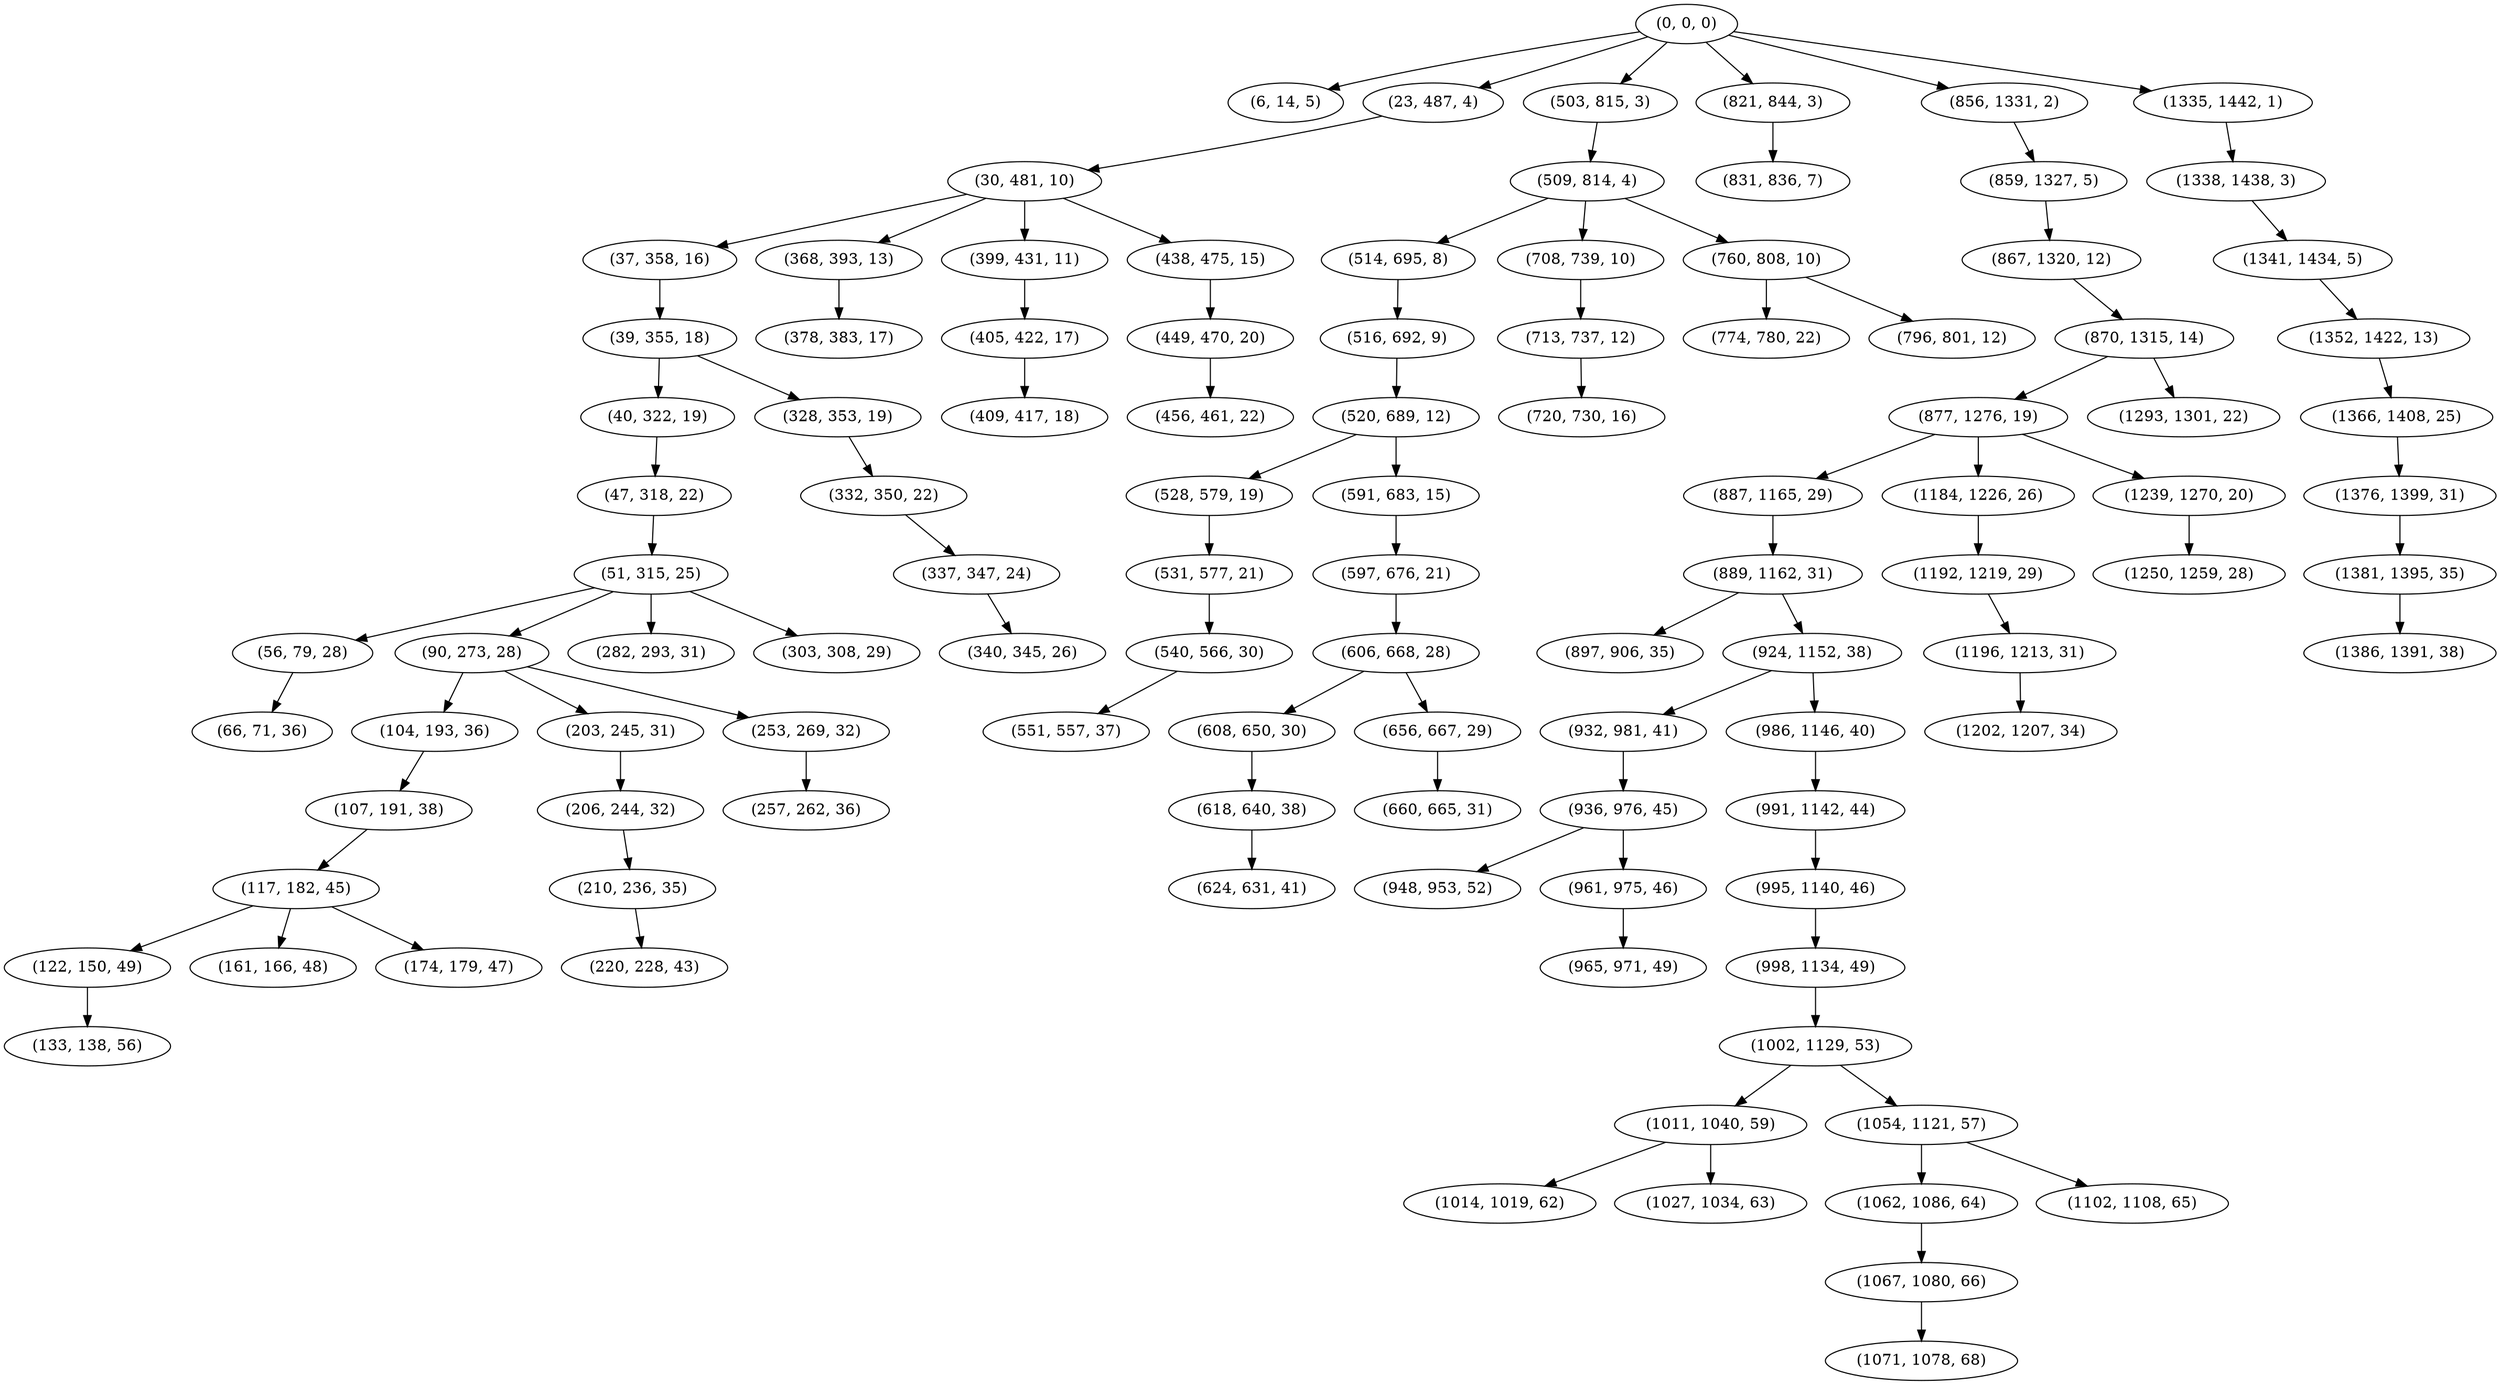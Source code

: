 digraph tree {
    "(0, 0, 0)";
    "(6, 14, 5)";
    "(23, 487, 4)";
    "(30, 481, 10)";
    "(37, 358, 16)";
    "(39, 355, 18)";
    "(40, 322, 19)";
    "(47, 318, 22)";
    "(51, 315, 25)";
    "(56, 79, 28)";
    "(66, 71, 36)";
    "(90, 273, 28)";
    "(104, 193, 36)";
    "(107, 191, 38)";
    "(117, 182, 45)";
    "(122, 150, 49)";
    "(133, 138, 56)";
    "(161, 166, 48)";
    "(174, 179, 47)";
    "(203, 245, 31)";
    "(206, 244, 32)";
    "(210, 236, 35)";
    "(220, 228, 43)";
    "(253, 269, 32)";
    "(257, 262, 36)";
    "(282, 293, 31)";
    "(303, 308, 29)";
    "(328, 353, 19)";
    "(332, 350, 22)";
    "(337, 347, 24)";
    "(340, 345, 26)";
    "(368, 393, 13)";
    "(378, 383, 17)";
    "(399, 431, 11)";
    "(405, 422, 17)";
    "(409, 417, 18)";
    "(438, 475, 15)";
    "(449, 470, 20)";
    "(456, 461, 22)";
    "(503, 815, 3)";
    "(509, 814, 4)";
    "(514, 695, 8)";
    "(516, 692, 9)";
    "(520, 689, 12)";
    "(528, 579, 19)";
    "(531, 577, 21)";
    "(540, 566, 30)";
    "(551, 557, 37)";
    "(591, 683, 15)";
    "(597, 676, 21)";
    "(606, 668, 28)";
    "(608, 650, 30)";
    "(618, 640, 38)";
    "(624, 631, 41)";
    "(656, 667, 29)";
    "(660, 665, 31)";
    "(708, 739, 10)";
    "(713, 737, 12)";
    "(720, 730, 16)";
    "(760, 808, 10)";
    "(774, 780, 22)";
    "(796, 801, 12)";
    "(821, 844, 3)";
    "(831, 836, 7)";
    "(856, 1331, 2)";
    "(859, 1327, 5)";
    "(867, 1320, 12)";
    "(870, 1315, 14)";
    "(877, 1276, 19)";
    "(887, 1165, 29)";
    "(889, 1162, 31)";
    "(897, 906, 35)";
    "(924, 1152, 38)";
    "(932, 981, 41)";
    "(936, 976, 45)";
    "(948, 953, 52)";
    "(961, 975, 46)";
    "(965, 971, 49)";
    "(986, 1146, 40)";
    "(991, 1142, 44)";
    "(995, 1140, 46)";
    "(998, 1134, 49)";
    "(1002, 1129, 53)";
    "(1011, 1040, 59)";
    "(1014, 1019, 62)";
    "(1027, 1034, 63)";
    "(1054, 1121, 57)";
    "(1062, 1086, 64)";
    "(1067, 1080, 66)";
    "(1071, 1078, 68)";
    "(1102, 1108, 65)";
    "(1184, 1226, 26)";
    "(1192, 1219, 29)";
    "(1196, 1213, 31)";
    "(1202, 1207, 34)";
    "(1239, 1270, 20)";
    "(1250, 1259, 28)";
    "(1293, 1301, 22)";
    "(1335, 1442, 1)";
    "(1338, 1438, 3)";
    "(1341, 1434, 5)";
    "(1352, 1422, 13)";
    "(1366, 1408, 25)";
    "(1376, 1399, 31)";
    "(1381, 1395, 35)";
    "(1386, 1391, 38)";
    "(0, 0, 0)" -> "(6, 14, 5)";
    "(0, 0, 0)" -> "(23, 487, 4)";
    "(0, 0, 0)" -> "(503, 815, 3)";
    "(0, 0, 0)" -> "(821, 844, 3)";
    "(0, 0, 0)" -> "(856, 1331, 2)";
    "(0, 0, 0)" -> "(1335, 1442, 1)";
    "(23, 487, 4)" -> "(30, 481, 10)";
    "(30, 481, 10)" -> "(37, 358, 16)";
    "(30, 481, 10)" -> "(368, 393, 13)";
    "(30, 481, 10)" -> "(399, 431, 11)";
    "(30, 481, 10)" -> "(438, 475, 15)";
    "(37, 358, 16)" -> "(39, 355, 18)";
    "(39, 355, 18)" -> "(40, 322, 19)";
    "(39, 355, 18)" -> "(328, 353, 19)";
    "(40, 322, 19)" -> "(47, 318, 22)";
    "(47, 318, 22)" -> "(51, 315, 25)";
    "(51, 315, 25)" -> "(56, 79, 28)";
    "(51, 315, 25)" -> "(90, 273, 28)";
    "(51, 315, 25)" -> "(282, 293, 31)";
    "(51, 315, 25)" -> "(303, 308, 29)";
    "(56, 79, 28)" -> "(66, 71, 36)";
    "(90, 273, 28)" -> "(104, 193, 36)";
    "(90, 273, 28)" -> "(203, 245, 31)";
    "(90, 273, 28)" -> "(253, 269, 32)";
    "(104, 193, 36)" -> "(107, 191, 38)";
    "(107, 191, 38)" -> "(117, 182, 45)";
    "(117, 182, 45)" -> "(122, 150, 49)";
    "(117, 182, 45)" -> "(161, 166, 48)";
    "(117, 182, 45)" -> "(174, 179, 47)";
    "(122, 150, 49)" -> "(133, 138, 56)";
    "(203, 245, 31)" -> "(206, 244, 32)";
    "(206, 244, 32)" -> "(210, 236, 35)";
    "(210, 236, 35)" -> "(220, 228, 43)";
    "(253, 269, 32)" -> "(257, 262, 36)";
    "(328, 353, 19)" -> "(332, 350, 22)";
    "(332, 350, 22)" -> "(337, 347, 24)";
    "(337, 347, 24)" -> "(340, 345, 26)";
    "(368, 393, 13)" -> "(378, 383, 17)";
    "(399, 431, 11)" -> "(405, 422, 17)";
    "(405, 422, 17)" -> "(409, 417, 18)";
    "(438, 475, 15)" -> "(449, 470, 20)";
    "(449, 470, 20)" -> "(456, 461, 22)";
    "(503, 815, 3)" -> "(509, 814, 4)";
    "(509, 814, 4)" -> "(514, 695, 8)";
    "(509, 814, 4)" -> "(708, 739, 10)";
    "(509, 814, 4)" -> "(760, 808, 10)";
    "(514, 695, 8)" -> "(516, 692, 9)";
    "(516, 692, 9)" -> "(520, 689, 12)";
    "(520, 689, 12)" -> "(528, 579, 19)";
    "(520, 689, 12)" -> "(591, 683, 15)";
    "(528, 579, 19)" -> "(531, 577, 21)";
    "(531, 577, 21)" -> "(540, 566, 30)";
    "(540, 566, 30)" -> "(551, 557, 37)";
    "(591, 683, 15)" -> "(597, 676, 21)";
    "(597, 676, 21)" -> "(606, 668, 28)";
    "(606, 668, 28)" -> "(608, 650, 30)";
    "(606, 668, 28)" -> "(656, 667, 29)";
    "(608, 650, 30)" -> "(618, 640, 38)";
    "(618, 640, 38)" -> "(624, 631, 41)";
    "(656, 667, 29)" -> "(660, 665, 31)";
    "(708, 739, 10)" -> "(713, 737, 12)";
    "(713, 737, 12)" -> "(720, 730, 16)";
    "(760, 808, 10)" -> "(774, 780, 22)";
    "(760, 808, 10)" -> "(796, 801, 12)";
    "(821, 844, 3)" -> "(831, 836, 7)";
    "(856, 1331, 2)" -> "(859, 1327, 5)";
    "(859, 1327, 5)" -> "(867, 1320, 12)";
    "(867, 1320, 12)" -> "(870, 1315, 14)";
    "(870, 1315, 14)" -> "(877, 1276, 19)";
    "(870, 1315, 14)" -> "(1293, 1301, 22)";
    "(877, 1276, 19)" -> "(887, 1165, 29)";
    "(877, 1276, 19)" -> "(1184, 1226, 26)";
    "(877, 1276, 19)" -> "(1239, 1270, 20)";
    "(887, 1165, 29)" -> "(889, 1162, 31)";
    "(889, 1162, 31)" -> "(897, 906, 35)";
    "(889, 1162, 31)" -> "(924, 1152, 38)";
    "(924, 1152, 38)" -> "(932, 981, 41)";
    "(924, 1152, 38)" -> "(986, 1146, 40)";
    "(932, 981, 41)" -> "(936, 976, 45)";
    "(936, 976, 45)" -> "(948, 953, 52)";
    "(936, 976, 45)" -> "(961, 975, 46)";
    "(961, 975, 46)" -> "(965, 971, 49)";
    "(986, 1146, 40)" -> "(991, 1142, 44)";
    "(991, 1142, 44)" -> "(995, 1140, 46)";
    "(995, 1140, 46)" -> "(998, 1134, 49)";
    "(998, 1134, 49)" -> "(1002, 1129, 53)";
    "(1002, 1129, 53)" -> "(1011, 1040, 59)";
    "(1002, 1129, 53)" -> "(1054, 1121, 57)";
    "(1011, 1040, 59)" -> "(1014, 1019, 62)";
    "(1011, 1040, 59)" -> "(1027, 1034, 63)";
    "(1054, 1121, 57)" -> "(1062, 1086, 64)";
    "(1054, 1121, 57)" -> "(1102, 1108, 65)";
    "(1062, 1086, 64)" -> "(1067, 1080, 66)";
    "(1067, 1080, 66)" -> "(1071, 1078, 68)";
    "(1184, 1226, 26)" -> "(1192, 1219, 29)";
    "(1192, 1219, 29)" -> "(1196, 1213, 31)";
    "(1196, 1213, 31)" -> "(1202, 1207, 34)";
    "(1239, 1270, 20)" -> "(1250, 1259, 28)";
    "(1335, 1442, 1)" -> "(1338, 1438, 3)";
    "(1338, 1438, 3)" -> "(1341, 1434, 5)";
    "(1341, 1434, 5)" -> "(1352, 1422, 13)";
    "(1352, 1422, 13)" -> "(1366, 1408, 25)";
    "(1366, 1408, 25)" -> "(1376, 1399, 31)";
    "(1376, 1399, 31)" -> "(1381, 1395, 35)";
    "(1381, 1395, 35)" -> "(1386, 1391, 38)";
}
